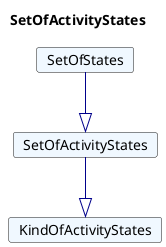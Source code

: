 @startuml
Title SetOfActivityStates 

Card SetOfActivityStates #F0F8FF [
SetOfActivityStates
]
Card SetOfStates #F0F8FF [
SetOfStates
]
SetOfStates --|> SetOfActivityStates  #00008B 
Card KindOfActivityStates #F0F8FF [
KindOfActivityStates
]
SetOfActivityStates --|> KindOfActivityStates  #00008B 
@enduml